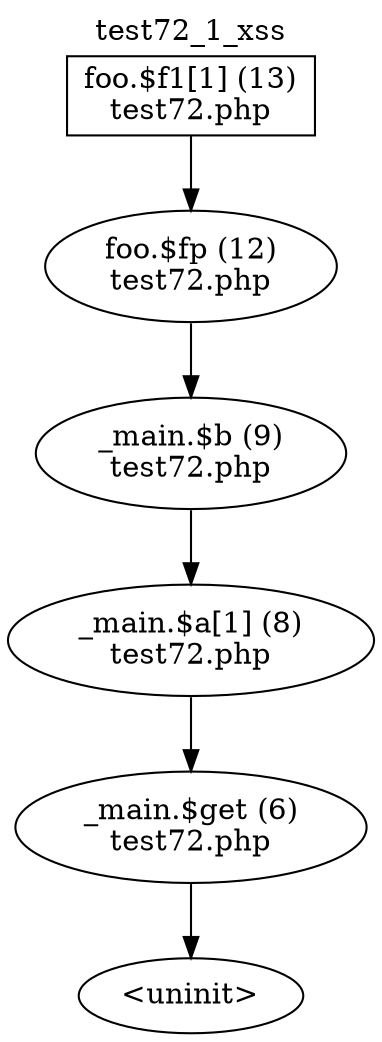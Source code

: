 digraph cfg {
  label="test72_1_xss";
  labelloc=t;
  n1 [shape=box, label="foo.$f1[1] (13)\ntest72.php"];
  n2 [shape=ellipse, label="foo.$fp (12)\ntest72.php"];
  n3 [shape=ellipse, label="_main.$b (9)\ntest72.php"];
  n4 [shape=ellipse, label="_main.$a[1] (8)\ntest72.php"];
  n5 [shape=ellipse, label="_main.$get (6)\ntest72.php"];
  n6 [shape=ellipse, label="<uninit>"];
  n1 -> n2;
  n2 -> n3;
  n3 -> n4;
  n4 -> n5;
  n5 -> n6;
}
